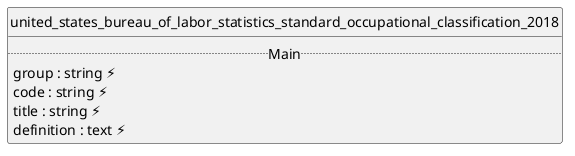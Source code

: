 @startuml uml
skinparam monochrome true
skinparam linetype ortho
hide circle

entity united_states_bureau_of_labor_statistics_standard_occupational_classification_2018 {
  .. Main ..
  group : string ⚡
  code : string ⚡
  title : string ⚡
  definition : text ⚡
}

@enduml
